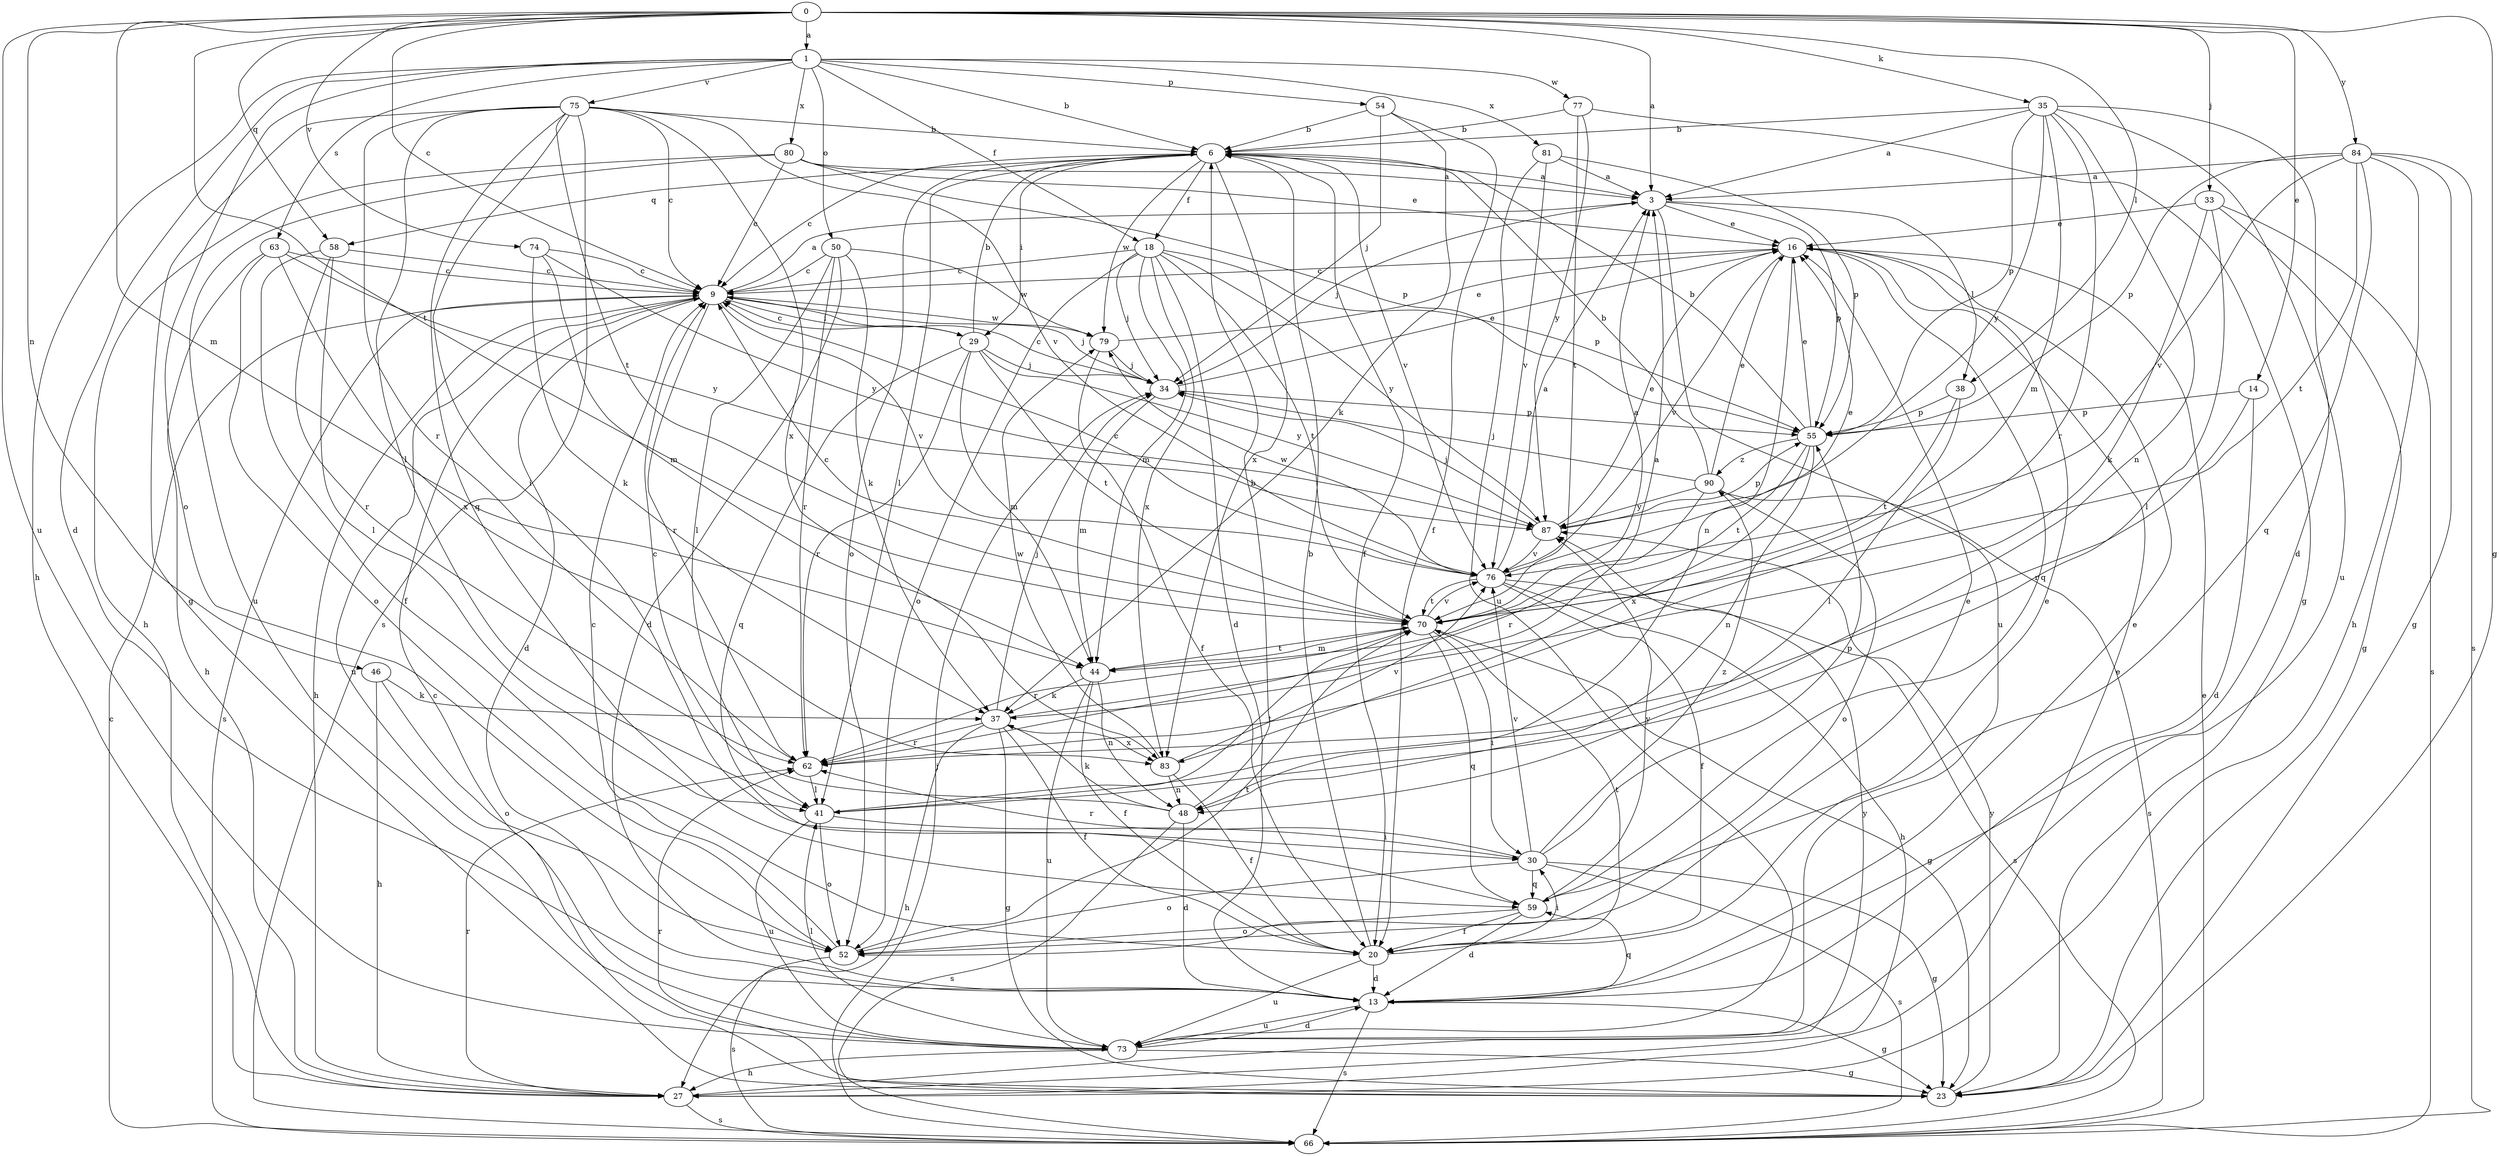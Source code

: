 strict digraph  {
0;
1;
3;
6;
9;
13;
14;
16;
18;
20;
23;
27;
29;
30;
33;
34;
35;
37;
38;
41;
44;
46;
48;
50;
52;
54;
55;
58;
59;
62;
63;
66;
70;
73;
74;
75;
76;
77;
79;
80;
81;
83;
84;
87;
90;
0 -> 1  [label=a];
0 -> 3  [label=a];
0 -> 9  [label=c];
0 -> 14  [label=e];
0 -> 23  [label=g];
0 -> 33  [label=j];
0 -> 35  [label=k];
0 -> 38  [label=l];
0 -> 44  [label=m];
0 -> 46  [label=n];
0 -> 58  [label=q];
0 -> 70  [label=t];
0 -> 73  [label=u];
0 -> 74  [label=v];
0 -> 84  [label=y];
1 -> 6  [label=b];
1 -> 13  [label=d];
1 -> 18  [label=f];
1 -> 27  [label=h];
1 -> 50  [label=o];
1 -> 52  [label=o];
1 -> 54  [label=p];
1 -> 63  [label=s];
1 -> 75  [label=v];
1 -> 77  [label=w];
1 -> 80  [label=x];
1 -> 81  [label=x];
3 -> 16  [label=e];
3 -> 34  [label=j];
3 -> 38  [label=l];
3 -> 55  [label=p];
3 -> 73  [label=u];
6 -> 3  [label=a];
6 -> 9  [label=c];
6 -> 18  [label=f];
6 -> 20  [label=f];
6 -> 29  [label=i];
6 -> 41  [label=l];
6 -> 52  [label=o];
6 -> 58  [label=q];
6 -> 76  [label=v];
6 -> 79  [label=w];
6 -> 83  [label=x];
9 -> 3  [label=a];
9 -> 13  [label=d];
9 -> 27  [label=h];
9 -> 29  [label=i];
9 -> 34  [label=j];
9 -> 62  [label=r];
9 -> 66  [label=s];
9 -> 73  [label=u];
9 -> 76  [label=v];
9 -> 79  [label=w];
13 -> 16  [label=e];
13 -> 23  [label=g];
13 -> 59  [label=q];
13 -> 66  [label=s];
13 -> 73  [label=u];
14 -> 13  [label=d];
14 -> 55  [label=p];
14 -> 62  [label=r];
16 -> 9  [label=c];
16 -> 48  [label=n];
16 -> 59  [label=q];
16 -> 76  [label=v];
18 -> 9  [label=c];
18 -> 13  [label=d];
18 -> 34  [label=j];
18 -> 44  [label=m];
18 -> 52  [label=o];
18 -> 55  [label=p];
18 -> 70  [label=t];
18 -> 83  [label=x];
18 -> 87  [label=y];
20 -> 6  [label=b];
20 -> 13  [label=d];
20 -> 16  [label=e];
20 -> 30  [label=i];
20 -> 70  [label=t];
20 -> 73  [label=u];
23 -> 9  [label=c];
23 -> 62  [label=r];
23 -> 87  [label=y];
27 -> 16  [label=e];
27 -> 62  [label=r];
27 -> 66  [label=s];
27 -> 87  [label=y];
29 -> 6  [label=b];
29 -> 9  [label=c];
29 -> 34  [label=j];
29 -> 44  [label=m];
29 -> 59  [label=q];
29 -> 62  [label=r];
29 -> 70  [label=t];
29 -> 87  [label=y];
30 -> 23  [label=g];
30 -> 52  [label=o];
30 -> 55  [label=p];
30 -> 59  [label=q];
30 -> 62  [label=r];
30 -> 66  [label=s];
30 -> 76  [label=v];
30 -> 90  [label=z];
33 -> 16  [label=e];
33 -> 23  [label=g];
33 -> 37  [label=k];
33 -> 41  [label=l];
33 -> 66  [label=s];
34 -> 9  [label=c];
34 -> 16  [label=e];
34 -> 44  [label=m];
34 -> 55  [label=p];
35 -> 3  [label=a];
35 -> 6  [label=b];
35 -> 13  [label=d];
35 -> 44  [label=m];
35 -> 48  [label=n];
35 -> 55  [label=p];
35 -> 62  [label=r];
35 -> 73  [label=u];
35 -> 87  [label=y];
37 -> 3  [label=a];
37 -> 20  [label=f];
37 -> 23  [label=g];
37 -> 27  [label=h];
37 -> 34  [label=j];
37 -> 62  [label=r];
37 -> 83  [label=x];
38 -> 41  [label=l];
38 -> 55  [label=p];
38 -> 70  [label=t];
41 -> 30  [label=i];
41 -> 52  [label=o];
41 -> 70  [label=t];
41 -> 73  [label=u];
44 -> 20  [label=f];
44 -> 37  [label=k];
44 -> 48  [label=n];
44 -> 70  [label=t];
44 -> 73  [label=u];
46 -> 27  [label=h];
46 -> 37  [label=k];
46 -> 52  [label=o];
48 -> 6  [label=b];
48 -> 9  [label=c];
48 -> 13  [label=d];
48 -> 37  [label=k];
48 -> 66  [label=s];
50 -> 9  [label=c];
50 -> 13  [label=d];
50 -> 37  [label=k];
50 -> 41  [label=l];
50 -> 62  [label=r];
50 -> 79  [label=w];
52 -> 9  [label=c];
52 -> 16  [label=e];
52 -> 66  [label=s];
52 -> 70  [label=t];
54 -> 6  [label=b];
54 -> 20  [label=f];
54 -> 34  [label=j];
54 -> 37  [label=k];
55 -> 6  [label=b];
55 -> 16  [label=e];
55 -> 48  [label=n];
55 -> 70  [label=t];
55 -> 83  [label=x];
55 -> 90  [label=z];
58 -> 9  [label=c];
58 -> 20  [label=f];
58 -> 41  [label=l];
58 -> 62  [label=r];
59 -> 13  [label=d];
59 -> 20  [label=f];
59 -> 52  [label=o];
59 -> 87  [label=y];
62 -> 41  [label=l];
63 -> 9  [label=c];
63 -> 27  [label=h];
63 -> 52  [label=o];
63 -> 83  [label=x];
63 -> 87  [label=y];
66 -> 9  [label=c];
66 -> 16  [label=e];
66 -> 34  [label=j];
70 -> 3  [label=a];
70 -> 9  [label=c];
70 -> 23  [label=g];
70 -> 30  [label=i];
70 -> 44  [label=m];
70 -> 59  [label=q];
70 -> 62  [label=r];
70 -> 76  [label=v];
73 -> 13  [label=d];
73 -> 23  [label=g];
73 -> 27  [label=h];
73 -> 41  [label=l];
74 -> 9  [label=c];
74 -> 37  [label=k];
74 -> 44  [label=m];
74 -> 87  [label=y];
75 -> 6  [label=b];
75 -> 9  [label=c];
75 -> 23  [label=g];
75 -> 30  [label=i];
75 -> 41  [label=l];
75 -> 59  [label=q];
75 -> 62  [label=r];
75 -> 66  [label=s];
75 -> 70  [label=t];
75 -> 76  [label=v];
75 -> 83  [label=x];
76 -> 3  [label=a];
76 -> 9  [label=c];
76 -> 16  [label=e];
76 -> 20  [label=f];
76 -> 27  [label=h];
76 -> 66  [label=s];
76 -> 70  [label=t];
76 -> 79  [label=w];
77 -> 6  [label=b];
77 -> 23  [label=g];
77 -> 70  [label=t];
77 -> 87  [label=y];
79 -> 16  [label=e];
79 -> 20  [label=f];
79 -> 34  [label=j];
80 -> 3  [label=a];
80 -> 9  [label=c];
80 -> 16  [label=e];
80 -> 27  [label=h];
80 -> 55  [label=p];
80 -> 73  [label=u];
81 -> 3  [label=a];
81 -> 55  [label=p];
81 -> 73  [label=u];
81 -> 76  [label=v];
83 -> 20  [label=f];
83 -> 48  [label=n];
83 -> 76  [label=v];
83 -> 79  [label=w];
84 -> 3  [label=a];
84 -> 23  [label=g];
84 -> 27  [label=h];
84 -> 55  [label=p];
84 -> 59  [label=q];
84 -> 66  [label=s];
84 -> 70  [label=t];
84 -> 76  [label=v];
87 -> 16  [label=e];
87 -> 34  [label=j];
87 -> 55  [label=p];
87 -> 76  [label=v];
90 -> 6  [label=b];
90 -> 16  [label=e];
90 -> 34  [label=j];
90 -> 52  [label=o];
90 -> 62  [label=r];
90 -> 66  [label=s];
90 -> 87  [label=y];
}
